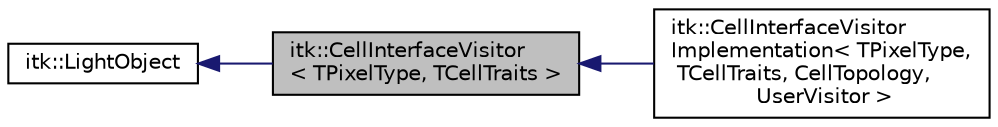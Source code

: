 digraph "itk::CellInterfaceVisitor&lt; TPixelType, TCellTraits &gt;"
{
 // LATEX_PDF_SIZE
  edge [fontname="Helvetica",fontsize="10",labelfontname="Helvetica",labelfontsize="10"];
  node [fontname="Helvetica",fontsize="10",shape=record];
  rankdir="LR";
  Node1 [label="itk::CellInterfaceVisitor\l\< TPixelType, TCellTraits \>",height=0.2,width=0.4,color="black", fillcolor="grey75", style="filled", fontcolor="black",tooltip="Abstract interface for a visitor class that can visit the cells in a Mesh."];
  Node2 -> Node1 [dir="back",color="midnightblue",fontsize="10",style="solid",fontname="Helvetica"];
  Node2 [label="itk::LightObject",height=0.2,width=0.4,color="black", fillcolor="white", style="filled",URL="$classitk_1_1LightObject.html",tooltip="Light weight base class for most itk classes."];
  Node1 -> Node3 [dir="back",color="midnightblue",fontsize="10",style="solid",fontname="Helvetica"];
  Node3 [label="itk::CellInterfaceVisitor\lImplementation\< TPixelType,\l TCellTraits, CellTopology,\l UserVisitor \>",height=0.2,width=0.4,color="black", fillcolor="white", style="filled",URL="$classitk_1_1CellInterfaceVisitorImplementation.html",tooltip="A template class used to implement a visitor object."];
}
